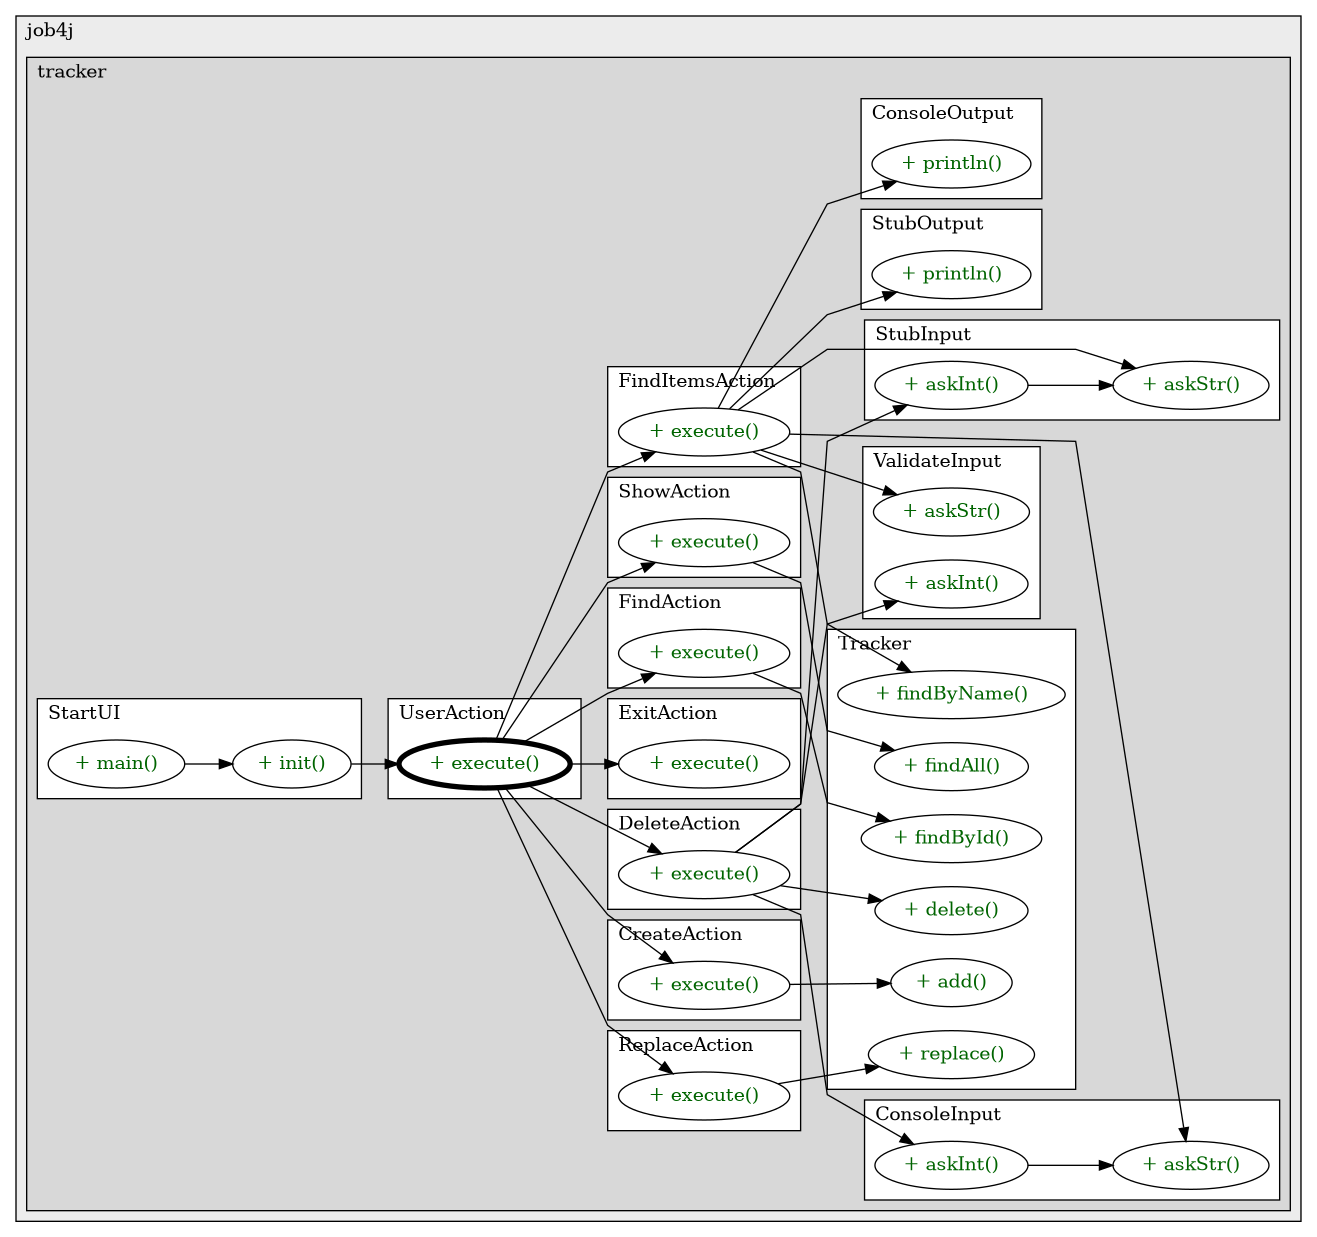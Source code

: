 @startuml

/' diagram meta data start
config=CallConfiguration;
{
  "rootMethod": "ru.job4j.tracker.UserAction#execute(Input,Tracker)",
  "projectClassification": {
    "searchMode": "OpenProject", // OpenProject, AllProjects
    "includedProjects": "",
    "pathEndKeywords": "*.impl",
    "isClientPath": "",
    "isClientName": "",
    "isTestPath": "",
    "isTestName": "",
    "isMappingPath": "",
    "isMappingName": "",
    "isDataAccessPath": "",
    "isDataAccessName": "",
    "isDataStructurePath": "",
    "isDataStructureName": "",
    "isInterfaceStructuresPath": "",
    "isInterfaceStructuresName": "",
    "isEntryPointPath": "",
    "isEntryPointName": "",
    "treatFinalFieldsAsMandatory": false
  },
  "graphRestriction": {
    "classPackageExcludeFilter": "",
    "classPackageIncludeFilter": "",
    "classNameExcludeFilter": "",
    "classNameIncludeFilter": "",
    "methodNameExcludeFilter": "",
    "methodNameIncludeFilter": "",
    "removeByInheritance": "", // inheritance/annotation based filtering is done in a second step
    "removeByAnnotation": "",
    "removeByClassPackage": "", // cleanup the graph after inheritance/annotation based filtering is done
    "removeByClassName": "",
    "cutMappings": false,
    "cutEnum": true,
    "cutTests": true,
    "cutClient": true,
    "cutDataAccess": true,
    "cutInterfaceStructures": true,
    "cutDataStructures": true,
    "cutGetterAndSetter": true,
    "cutConstructors": true
  },
  "graphTraversal": {
    "forwardDepth": 3,
    "backwardDepth": 3,
    "classPackageExcludeFilter": "",
    "classPackageIncludeFilter": "",
    "classNameExcludeFilter": "",
    "classNameIncludeFilter": "",
    "methodNameExcludeFilter": "",
    "methodNameIncludeFilter": "",
    "hideMappings": false,
    "hideDataStructures": false,
    "hidePrivateMethods": true,
    "hideInterfaceCalls": true, // indirection: implementation -> interface (is hidden) -> implementation
    "onlyShowApplicationEntryPoints": false, // root node is included
    "useMethodCallsForStructureDiagram": "ForwardOnly" // ForwardOnly, BothDirections, No
  },
  "details": {
    "aggregation": "GroupByClass", // ByClass, GroupByClass, None
    "showMethodParametersTypes": false,
    "showMethodParametersNames": false,
    "showMethodReturnType": false,
    "showPackageLevels": 2,
    "showCallOrder": false,
    "edgeMode": "MethodsOnly", // TypesOnly, MethodsOnly, TypesAndMethods, MethodsAndDirectTypeUsage
    "showDetailedClassStructure": false
  },
  "rootClass": "ru.job4j.tracker.UserAction",
  "extensionCallbackMethod": "" // qualified.class.name#methodName - signature: public static String method(String)
}
diagram meta data end '/



digraph g {
    rankdir="LR"
    splines=polyline
    

'nodes 
subgraph cluster_101295923 { 
   	label=job4j
	labeljust=l
	fillcolor="#ececec"
	style=filled
   
   subgraph cluster_2048152707 { 
   	label=tracker
	labeljust=l
	fillcolor="#d8d8d8"
	style=filled
   
   subgraph cluster_1578201028 { 
   	label=Tracker
	labeljust=l
	fillcolor=white
	style=filled
   
   Tracker1610464494XXXadd2289459[
	label="+ add()"
	style=filled
	fillcolor=white
	tooltip="Tracker

null"
	fontcolor=darkgreen
];

Tracker1610464494XXXdelete104431[
	label="+ delete()"
	style=filled
	fillcolor=white
	tooltip="Tracker

null"
	fontcolor=darkgreen
];

Tracker1610464494XXXfindAll0[
	label="+ findAll()"
	style=filled
	fillcolor=white
	tooltip="Tracker

null"
	fontcolor=darkgreen
];

Tracker1610464494XXXfindById104431[
	label="+ findById()"
	style=filled
	fillcolor=white
	tooltip="Tracker

null"
	fontcolor=darkgreen
];

Tracker1610464494XXXfindByName1808118735[
	label="+ findByName()"
	style=filled
	fillcolor=white
	tooltip="Tracker

null"
	fontcolor=darkgreen
];

Tracker1610464494XXXreplace1205812394[
	label="+ replace()"
	style=filled
	fillcolor=white
	tooltip="Tracker

null"
	fontcolor=darkgreen
];
} 

subgraph cluster_1886975866 { 
   	label=StartUI
	labeljust=l
	fillcolor=white
	style=filled
   
   StartUI1610464494XXXinit1456823761[
	label="+ init()"
	style=filled
	fillcolor=white
	tooltip="StartUI

null"
	fontcolor=darkgreen
];

StartUI1610464494XXXmain1859653459[
	label="+ main()"
	style=filled
	fillcolor=white
	tooltip="StartUI

null"
	fontcolor=darkgreen
];
} 

subgraph cluster_2029915453 { 
   	label=DeleteAction
	labeljust=l
	fillcolor=white
	style=filled
   
   DeleteAction1610464494XXXexecute1684883782[
	label="+ execute()"
	style=filled
	fillcolor=white
	tooltip="DeleteAction

null"
	fontcolor=darkgreen
];
} 

subgraph cluster_30779342 { 
   	label=CreateAction
	labeljust=l
	fillcolor=white
	style=filled
   
   CreateAction1610464494XXXexecute1684883782[
	label="+ execute()"
	style=filled
	fillcolor=white
	tooltip="CreateAction

null"
	fontcolor=darkgreen
];
} 

subgraph cluster_311457233 { 
   	label=ConsoleInput
	labeljust=l
	fillcolor=white
	style=filled
   
   ConsoleInput1610464494XXXaskInt1808118735[
	label="+ askInt()"
	style=filled
	fillcolor=white
	tooltip="ConsoleInput

null"
	fontcolor=darkgreen
];

ConsoleInput1610464494XXXaskStr1808118735[
	label="+ askStr()"
	style=filled
	fillcolor=white
	tooltip="ConsoleInput

null"
	fontcolor=darkgreen
];
} 

subgraph cluster_404565006 { 
   	label=ReplaceAction
	labeljust=l
	fillcolor=white
	style=filled
   
   ReplaceAction1610464494XXXexecute1684883782[
	label="+ execute()"
	style=filled
	fillcolor=white
	tooltip="ReplaceAction

null"
	fontcolor=darkgreen
];
} 

subgraph cluster_519031755 { 
   	label=StubOutput
	labeljust=l
	fillcolor=white
	style=filled
   
   StubOutput1610464494XXXprintln1939501217[
	label="+ println()"
	style=filled
	fillcolor=white
	tooltip="StubOutput

null"
	fontcolor=darkgreen
];
} 

subgraph cluster_716016221 { 
   	label=UserAction
	labeljust=l
	fillcolor=white
	style=filled
   
   UserAction1610464494XXXexecute1684883782[
	label="+ execute()"
	style=filled
	fillcolor=white
	tooltip="UserAction

null"
	penwidth=4
	fontcolor=darkgreen
];
} 

subgraph cluster_725758608 { 
   	label=ExitAction
	labeljust=l
	fillcolor=white
	style=filled
   
   ExitAction1610464494XXXexecute1684883782[
	label="+ execute()"
	style=filled
	fillcolor=white
	tooltip="ExitAction

null"
	fontcolor=darkgreen
];
} 

subgraph cluster_771298869 { 
   	label=FindAction
	labeljust=l
	fillcolor=white
	style=filled
   
   FindAction1610464494XXXexecute1684883782[
	label="+ execute()"
	style=filled
	fillcolor=white
	tooltip="FindAction

null"
	fontcolor=darkgreen
];
} 

subgraph cluster_783610975 { 
   	label=FindItemsAction
	labeljust=l
	fillcolor=white
	style=filled
   
   FindItemsAction1610464494XXXexecute1684883782[
	label="+ execute()"
	style=filled
	fillcolor=white
	tooltip="FindItemsAction

null"
	fontcolor=darkgreen
];
} 

subgraph cluster_886885572 { 
   	label=ConsoleOutput
	labeljust=l
	fillcolor=white
	style=filled
   
   ConsoleOutput1610464494XXXprintln1939501217[
	label="+ println()"
	style=filled
	fillcolor=white
	tooltip="ConsoleOutput

null"
	fontcolor=darkgreen
];
} 

subgraph cluster_93008881 { 
   	label=ShowAction
	labeljust=l
	fillcolor=white
	style=filled
   
   ShowAction1610464494XXXexecute1684883782[
	label="+ execute()"
	style=filled
	fillcolor=white
	tooltip="ShowAction

null"
	fontcolor=darkgreen
];
} 

subgraph cluster_980820928 { 
   	label=StubInput
	labeljust=l
	fillcolor=white
	style=filled
   
   StubInput1610464494XXXaskInt1808118735[
	label="+ askInt()"
	style=filled
	fillcolor=white
	tooltip="StubInput

null"
	fontcolor=darkgreen
];

StubInput1610464494XXXaskStr1808118735[
	label="+ askStr()"
	style=filled
	fillcolor=white
	tooltip="StubInput

null"
	fontcolor=darkgreen
];
} 

subgraph cluster_981896616 { 
   	label=ValidateInput
	labeljust=l
	fillcolor=white
	style=filled
   
   ValidateInput1610464494XXXaskInt1808118735[
	label="+ askInt()"
	style=filled
	fillcolor=white
	tooltip="ValidateInput

null"
	fontcolor=darkgreen
];

ValidateInput1610464494XXXaskStr1808118735[
	label="+ askStr()"
	style=filled
	fillcolor=white
	tooltip="ValidateInput

null"
	fontcolor=darkgreen
];
} 
} 
} 

'edges    
ConsoleInput1610464494XXXaskInt1808118735 -> ConsoleInput1610464494XXXaskStr1808118735;
CreateAction1610464494XXXexecute1684883782 -> Tracker1610464494XXXadd2289459;
DeleteAction1610464494XXXexecute1684883782 -> ConsoleInput1610464494XXXaskInt1808118735;
DeleteAction1610464494XXXexecute1684883782 -> StubInput1610464494XXXaskInt1808118735;
DeleteAction1610464494XXXexecute1684883782 -> Tracker1610464494XXXdelete104431;
DeleteAction1610464494XXXexecute1684883782 -> ValidateInput1610464494XXXaskInt1808118735;
FindAction1610464494XXXexecute1684883782 -> Tracker1610464494XXXfindById104431;
FindItemsAction1610464494XXXexecute1684883782 -> ConsoleInput1610464494XXXaskStr1808118735;
FindItemsAction1610464494XXXexecute1684883782 -> ConsoleOutput1610464494XXXprintln1939501217;
FindItemsAction1610464494XXXexecute1684883782 -> StubInput1610464494XXXaskStr1808118735;
FindItemsAction1610464494XXXexecute1684883782 -> StubOutput1610464494XXXprintln1939501217;
FindItemsAction1610464494XXXexecute1684883782 -> Tracker1610464494XXXfindByName1808118735;
FindItemsAction1610464494XXXexecute1684883782 -> ValidateInput1610464494XXXaskStr1808118735;
ReplaceAction1610464494XXXexecute1684883782 -> Tracker1610464494XXXreplace1205812394;
ShowAction1610464494XXXexecute1684883782 -> Tracker1610464494XXXfindAll0;
StartUI1610464494XXXinit1456823761 -> UserAction1610464494XXXexecute1684883782;
StartUI1610464494XXXmain1859653459 -> StartUI1610464494XXXinit1456823761;
StubInput1610464494XXXaskInt1808118735 -> StubInput1610464494XXXaskStr1808118735;
UserAction1610464494XXXexecute1684883782 -> CreateAction1610464494XXXexecute1684883782;
UserAction1610464494XXXexecute1684883782 -> DeleteAction1610464494XXXexecute1684883782;
UserAction1610464494XXXexecute1684883782 -> ExitAction1610464494XXXexecute1684883782;
UserAction1610464494XXXexecute1684883782 -> FindAction1610464494XXXexecute1684883782;
UserAction1610464494XXXexecute1684883782 -> FindItemsAction1610464494XXXexecute1684883782;
UserAction1610464494XXXexecute1684883782 -> ReplaceAction1610464494XXXexecute1684883782;
UserAction1610464494XXXexecute1684883782 -> ShowAction1610464494XXXexecute1684883782;
    
}
@enduml